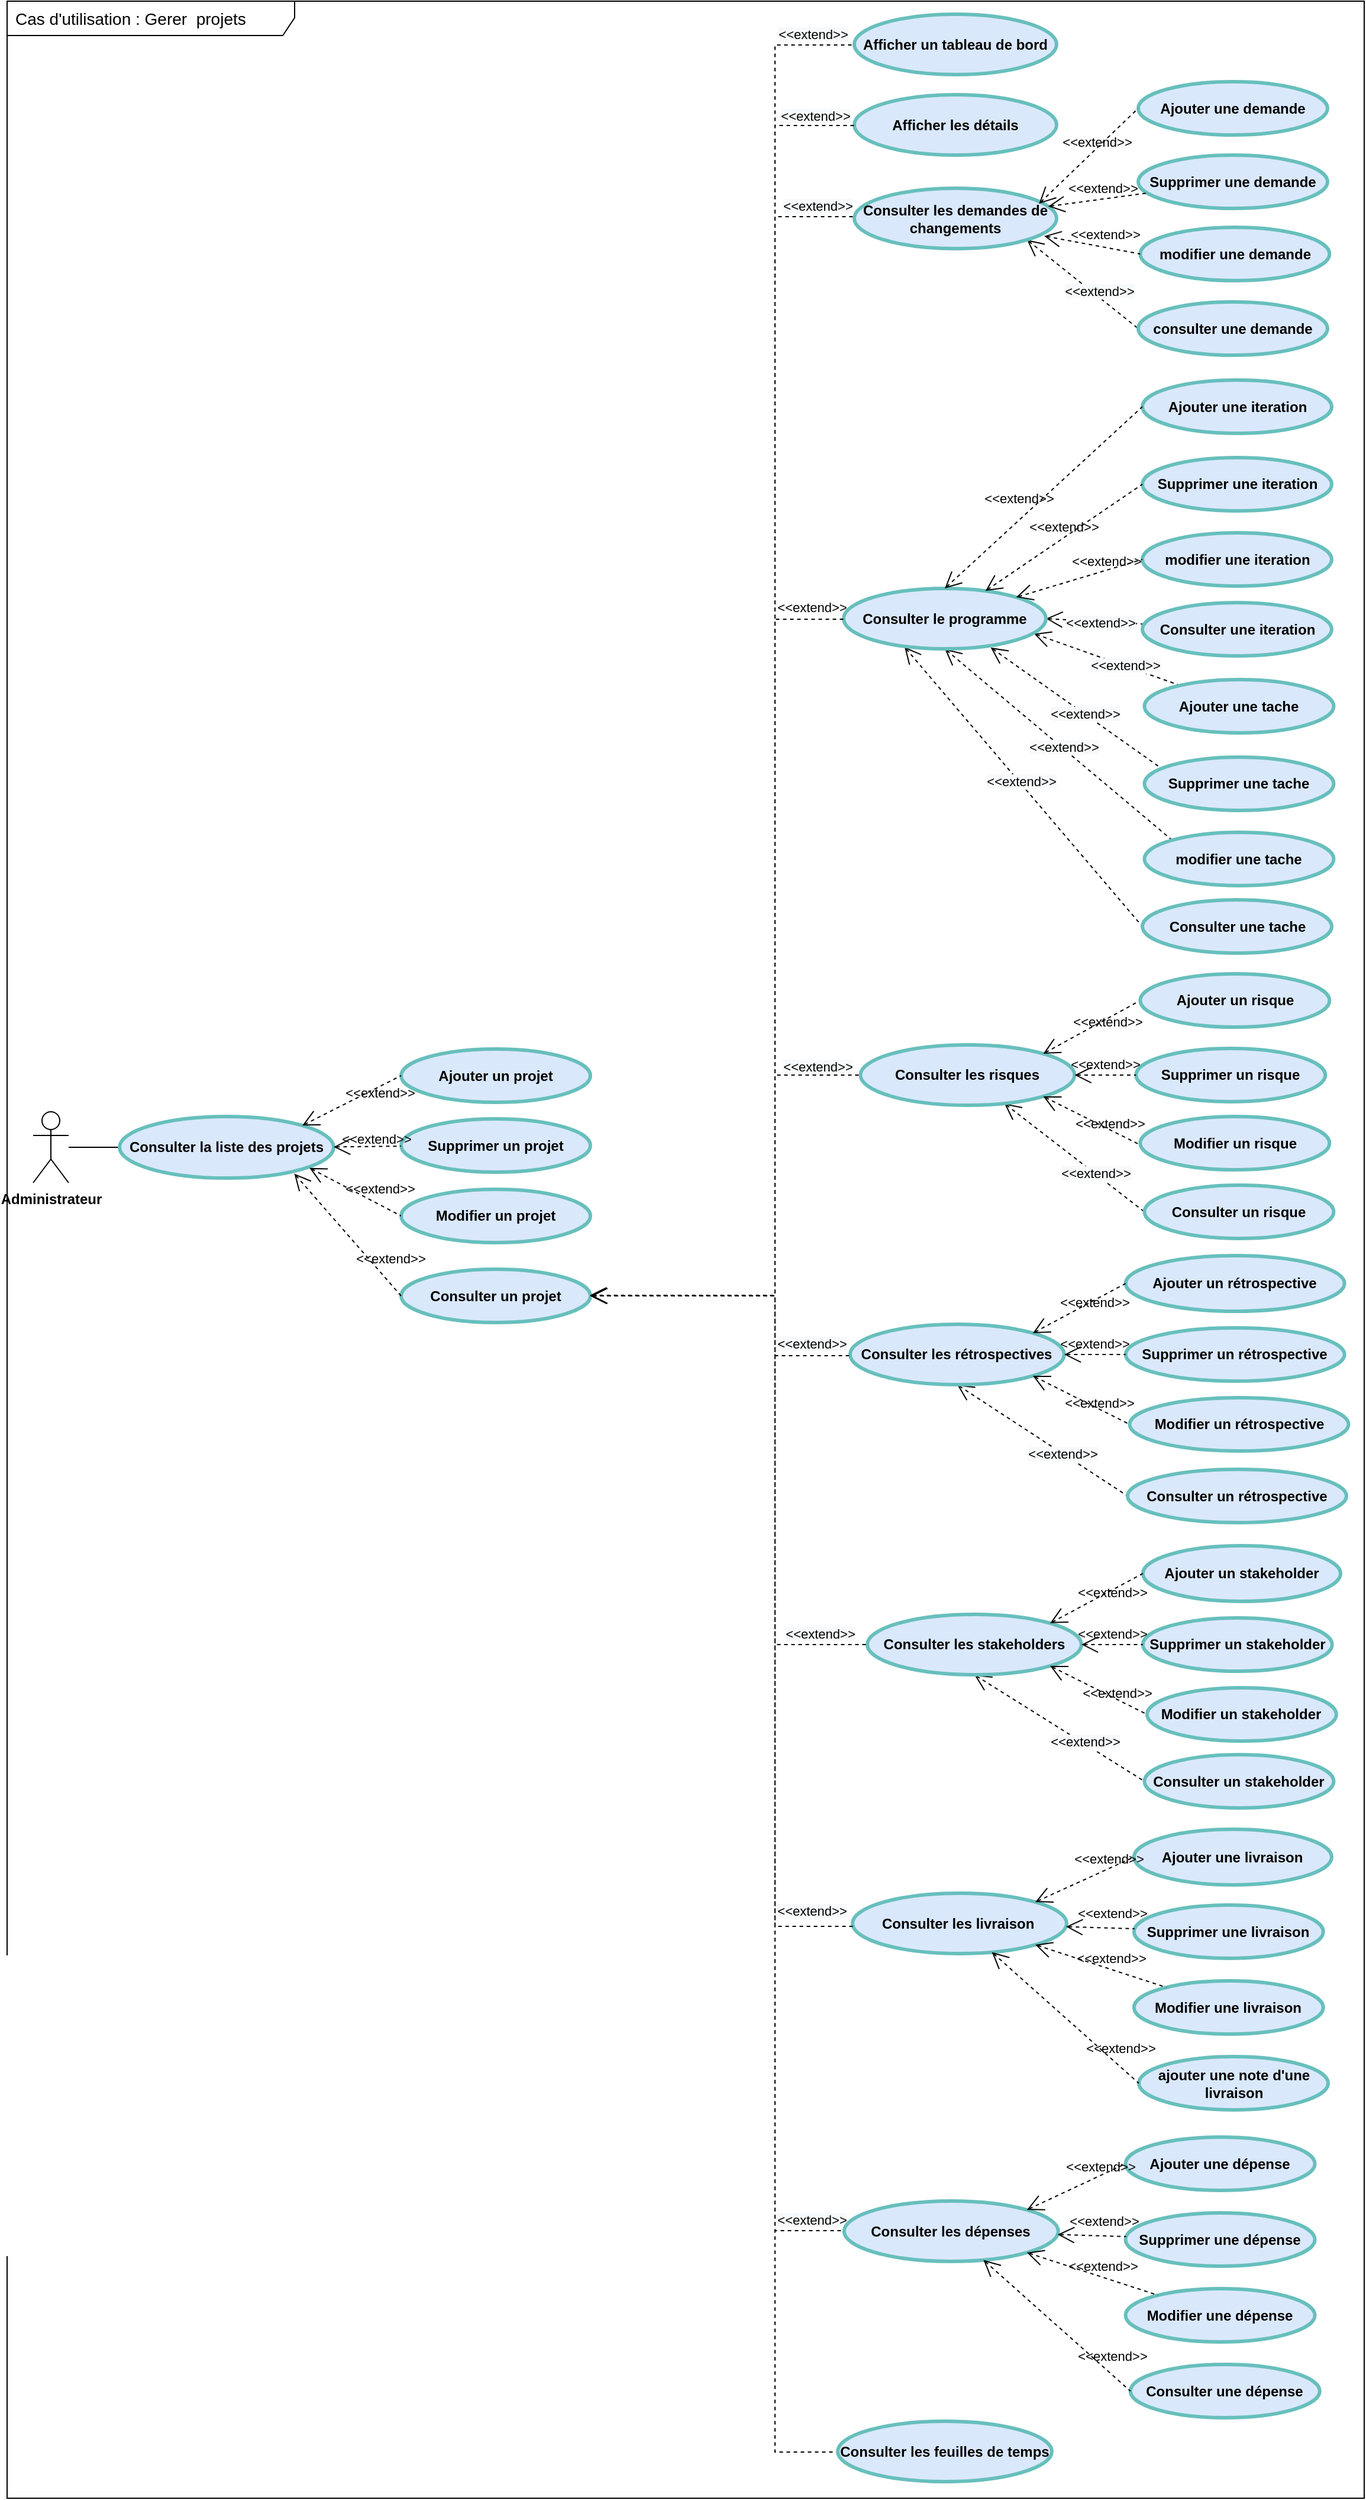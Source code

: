 <mxfile version="20.2.3" type="github">
  <diagram id="lqeS9QWTc5A_XZJM_jDW" name="Page-1">
    <mxGraphModel dx="1021" dy="-4176" grid="0" gridSize="10" guides="1" tooltips="1" connect="1" arrows="1" fold="1" page="1" pageScale="1" pageWidth="827" pageHeight="1169" math="0" shadow="0">
      <root>
        <mxCell id="0" />
        <mxCell id="1" parent="0" />
        <mxCell id="lvj-AdMTASe0IMn5T47T-1" value="&lt;div style=&quot;text-align: center&quot;&gt;&lt;span&gt;Cas d&#39;utilisation : Gerer&amp;nbsp; projets&lt;/span&gt;&lt;/div&gt;" style="shape=umlFrame;tabPosition=left;html=1;boundedLbl=1;labelInHeader=1;width=243;height=29;swimlaneFillColor=#ffffff;align=left;spacingLeft=5;fontSize=14;" parent="1" vertex="1">
          <mxGeometry x="256" y="4752" width="1147" height="2109" as="geometry" />
        </mxCell>
        <mxCell id="lvj-AdMTASe0IMn5T47T-22" style="edgeStyle=orthogonalEdgeStyle;rounded=0;orthogonalLoop=1;jettySize=auto;html=1;endArrow=none;endFill=0;" parent="1" source="lvj-AdMTASe0IMn5T47T-3" target="lvj-AdMTASe0IMn5T47T-14" edge="1">
          <mxGeometry relative="1" as="geometry" />
        </mxCell>
        <mxCell id="lvj-AdMTASe0IMn5T47T-3" value="&lt;span style=&quot;font-weight: 700&quot;&gt;Administrateur&lt;/span&gt;" style="shape=umlActor;verticalLabelPosition=bottom;verticalAlign=top;html=1;outlineConnect=0;" parent="1" vertex="1">
          <mxGeometry x="278" y="5690" width="30" height="60" as="geometry" />
        </mxCell>
        <mxCell id="lvj-AdMTASe0IMn5T47T-4" value="Consulter les livraison&amp;nbsp;" style="shape=ellipse;html=1;strokeWidth=3;fontStyle=1;whiteSpace=wrap;align=center;perimeter=ellipsePerimeter;fillColor=#dae8fc;strokeColor=#67BFBC;" parent="1" vertex="1">
          <mxGeometry x="970.5" y="6350" width="181" height="51" as="geometry" />
        </mxCell>
        <mxCell id="lvj-AdMTASe0IMn5T47T-5" value="Ajouter une livraison" style="shape=ellipse;html=1;strokeWidth=3;fontStyle=1;whiteSpace=wrap;align=center;perimeter=ellipsePerimeter;fillColor=#dae8fc;strokeColor=#67BFBC;" parent="1" vertex="1">
          <mxGeometry x="1208.39" y="6296" width="167.11" height="47" as="geometry" />
        </mxCell>
        <mxCell id="lvj-AdMTASe0IMn5T47T-6" value="Supprimer une&amp;nbsp;livraison" style="shape=ellipse;html=1;strokeWidth=3;fontStyle=1;whiteSpace=wrap;align=center;perimeter=ellipsePerimeter;fillColor=#dae8fc;strokeColor=#67BFBC;" parent="1" vertex="1">
          <mxGeometry x="1208.39" y="6360" width="160" height="45" as="geometry" />
        </mxCell>
        <mxCell id="lvj-AdMTASe0IMn5T47T-7" value="Modifier une livraison" style="shape=ellipse;html=1;strokeWidth=3;fontStyle=1;whiteSpace=wrap;align=center;perimeter=ellipsePerimeter;fillColor=#dae8fc;strokeColor=#67BFBC;" parent="1" vertex="1">
          <mxGeometry x="1208.39" y="6424" width="160" height="45" as="geometry" />
        </mxCell>
        <mxCell id="lvj-AdMTASe0IMn5T47T-8" value="&amp;lt;&amp;lt;extend&amp;gt;&amp;gt;" style="edgeStyle=none;html=1;startArrow=open;endArrow=none;startSize=12;verticalAlign=bottom;dashed=1;labelBackgroundColor=none;rounded=0;entryX=0;entryY=0.5;entryDx=0;entryDy=0;exitX=1;exitY=0;exitDx=0;exitDy=0;" parent="1" source="lvj-AdMTASe0IMn5T47T-4" target="lvj-AdMTASe0IMn5T47T-5" edge="1">
          <mxGeometry x="0.473" y="-1" width="160" relative="1" as="geometry">
            <mxPoint x="605.39" y="5407" as="sourcePoint" />
            <mxPoint x="765.39" y="5407" as="targetPoint" />
            <mxPoint as="offset" />
          </mxGeometry>
        </mxCell>
        <mxCell id="lvj-AdMTASe0IMn5T47T-9" value="&amp;lt;&amp;lt;extend&amp;gt;&amp;gt;" style="edgeStyle=none;html=1;startArrow=open;endArrow=none;startSize=12;verticalAlign=bottom;dashed=1;labelBackgroundColor=none;rounded=0;" parent="1" source="lvj-AdMTASe0IMn5T47T-4" target="lvj-AdMTASe0IMn5T47T-6" edge="1">
          <mxGeometry x="0.385" y="3" width="160" relative="1" as="geometry">
            <mxPoint x="605.39" y="5407" as="sourcePoint" />
            <mxPoint x="765.39" y="5407" as="targetPoint" />
            <mxPoint x="-1" as="offset" />
          </mxGeometry>
        </mxCell>
        <mxCell id="lvj-AdMTASe0IMn5T47T-10" value="&amp;lt;&amp;lt;extend&amp;gt;&amp;gt;" style="edgeStyle=none;html=1;startArrow=open;endArrow=none;startSize=12;verticalAlign=bottom;dashed=1;labelBackgroundColor=none;rounded=0;exitX=1;exitY=1;exitDx=0;exitDy=0;" parent="1" source="lvj-AdMTASe0IMn5T47T-4" target="lvj-AdMTASe0IMn5T47T-7" edge="1">
          <mxGeometry x="0.155" width="160" relative="1" as="geometry">
            <mxPoint x="617.39" y="5499" as="sourcePoint" />
            <mxPoint x="780.39" y="5496" as="targetPoint" />
            <mxPoint as="offset" />
          </mxGeometry>
        </mxCell>
        <mxCell id="lvj-AdMTASe0IMn5T47T-14" value="Consulter la liste des projets" style="shape=ellipse;html=1;strokeWidth=3;fontStyle=1;whiteSpace=wrap;align=center;perimeter=ellipsePerimeter;fillColor=#dae8fc;strokeColor=#67BFBC;" parent="1" vertex="1">
          <mxGeometry x="351" y="5694" width="181" height="52" as="geometry" />
        </mxCell>
        <mxCell id="lvj-AdMTASe0IMn5T47T-15" value="Ajouter un projet" style="shape=ellipse;html=1;strokeWidth=3;fontStyle=1;whiteSpace=wrap;align=center;perimeter=ellipsePerimeter;fillColor=#dae8fc;strokeColor=#67BFBC;" parent="1" vertex="1">
          <mxGeometry x="589" y="5637" width="160" height="45" as="geometry" />
        </mxCell>
        <mxCell id="lvj-AdMTASe0IMn5T47T-16" value="Supprimer un projet" style="shape=ellipse;html=1;strokeWidth=3;fontStyle=1;whiteSpace=wrap;align=center;perimeter=ellipsePerimeter;fillColor=#dae8fc;strokeColor=#67BFBC;" parent="1" vertex="1">
          <mxGeometry x="589" y="5696" width="160" height="45" as="geometry" />
        </mxCell>
        <mxCell id="lvj-AdMTASe0IMn5T47T-17" value="Modifier un projet" style="shape=ellipse;html=1;strokeWidth=3;fontStyle=1;whiteSpace=wrap;align=center;perimeter=ellipsePerimeter;fillColor=#dae8fc;strokeColor=#67BFBC;" parent="1" vertex="1">
          <mxGeometry x="589" y="5755.5" width="160" height="45" as="geometry" />
        </mxCell>
        <mxCell id="lvj-AdMTASe0IMn5T47T-18" value="&amp;lt;&amp;lt;extend&amp;gt;&amp;gt;" style="edgeStyle=none;html=1;startArrow=open;endArrow=none;startSize=12;verticalAlign=bottom;dashed=1;labelBackgroundColor=none;rounded=0;entryX=0;entryY=0.5;entryDx=0;entryDy=0;exitX=1;exitY=0;exitDx=0;exitDy=0;" parent="1" source="lvj-AdMTASe0IMn5T47T-14" target="lvj-AdMTASe0IMn5T47T-15" edge="1">
          <mxGeometry x="0.429" y="-13" width="160" relative="1" as="geometry">
            <mxPoint x="430" y="5781" as="sourcePoint" />
            <mxPoint x="590" y="5781" as="targetPoint" />
            <mxPoint as="offset" />
          </mxGeometry>
        </mxCell>
        <mxCell id="lvj-AdMTASe0IMn5T47T-19" value="&amp;lt;&amp;lt;extend&amp;gt;&amp;gt;" style="edgeStyle=none;html=1;startArrow=open;endArrow=none;startSize=12;verticalAlign=bottom;dashed=1;labelBackgroundColor=none;rounded=0;" parent="1" source="lvj-AdMTASe0IMn5T47T-14" target="lvj-AdMTASe0IMn5T47T-16" edge="1">
          <mxGeometry x="0.266" y="-2" width="160" relative="1" as="geometry">
            <mxPoint x="522" y="5667" as="sourcePoint" />
            <mxPoint x="682" y="5667" as="targetPoint" />
            <mxPoint y="1" as="offset" />
          </mxGeometry>
        </mxCell>
        <mxCell id="lvj-AdMTASe0IMn5T47T-20" value="&amp;lt;&amp;lt;extend&amp;gt;&amp;gt;" style="edgeStyle=none;html=1;startArrow=open;endArrow=none;startSize=12;verticalAlign=bottom;dashed=1;labelBackgroundColor=none;rounded=0;entryX=0;entryY=0.5;entryDx=0;entryDy=0;exitX=0.887;exitY=0.835;exitDx=0;exitDy=0;exitPerimeter=0;" parent="1" source="lvj-AdMTASe0IMn5T47T-14" target="lvj-AdMTASe0IMn5T47T-17" edge="1">
          <mxGeometry x="0.501" y="4" width="160" relative="1" as="geometry">
            <mxPoint x="522" y="5667" as="sourcePoint" />
            <mxPoint x="682" y="5667" as="targetPoint" />
            <mxPoint as="offset" />
          </mxGeometry>
        </mxCell>
        <mxCell id="bxr3qxaW9HxUWddgc9hu-50" style="edgeStyle=orthogonalEdgeStyle;rounded=0;orthogonalLoop=1;jettySize=auto;html=1;labelBackgroundColor=none;endArrow=none;verticalAlign=bottom;startArrow=open;startSize=12;dashed=1;" parent="1" source="lvj-AdMTASe0IMn5T47T-21" target="bxr3qxaW9HxUWddgc9hu-40" edge="1">
          <mxGeometry relative="1" as="geometry">
            <Array as="points">
              <mxPoint x="905" y="5846" />
              <mxPoint x="905" y="6635" />
            </Array>
          </mxGeometry>
        </mxCell>
        <mxCell id="bxr3qxaW9HxUWddgc9hu-55" value="&lt;span style=&quot;background-color: rgb(248, 249, 250);&quot;&gt;&amp;lt;&amp;lt;extend&amp;gt;&amp;gt;&lt;/span&gt;" style="edgeLabel;html=1;align=center;verticalAlign=middle;resizable=0;points=[];" parent="bxr3qxaW9HxUWddgc9hu-50" vertex="1" connectable="0">
          <mxGeometry x="0.82" y="-1" relative="1" as="geometry">
            <mxPoint x="32" y="23" as="offset" />
          </mxGeometry>
        </mxCell>
        <mxCell id="N78ZlKUnfoEXJBaq9vIP-2" style="edgeStyle=orthogonalEdgeStyle;rounded=0;orthogonalLoop=1;jettySize=auto;html=1;labelBackgroundColor=none;endArrow=none;verticalAlign=bottom;startArrow=open;startSize=12;dashed=1;" edge="1" parent="1" source="lvj-AdMTASe0IMn5T47T-21" target="N78ZlKUnfoEXJBaq9vIP-1">
          <mxGeometry relative="1" as="geometry">
            <Array as="points">
              <mxPoint x="905" y="5846" />
              <mxPoint x="905" y="6822" />
            </Array>
          </mxGeometry>
        </mxCell>
        <mxCell id="lvj-AdMTASe0IMn5T47T-21" value="Consulter un projet" style="shape=ellipse;html=1;strokeWidth=3;fontStyle=1;whiteSpace=wrap;align=center;perimeter=ellipsePerimeter;fillColor=#dae8fc;strokeColor=#67BFBC;" parent="1" vertex="1">
          <mxGeometry x="589" y="5823" width="160" height="45" as="geometry" />
        </mxCell>
        <mxCell id="lvj-AdMTASe0IMn5T47T-23" value="&amp;lt;&amp;lt;extend&amp;gt;&amp;gt;" style="edgeStyle=none;html=1;startArrow=open;endArrow=none;startSize=12;verticalAlign=bottom;dashed=1;labelBackgroundColor=none;rounded=0;entryX=0;entryY=0.5;entryDx=0;entryDy=0;exitX=0.816;exitY=0.928;exitDx=0;exitDy=0;exitPerimeter=0;" parent="1" source="lvj-AdMTASe0IMn5T47T-14" target="lvj-AdMTASe0IMn5T47T-21" edge="1">
          <mxGeometry x="0.655" y="7" width="160" relative="1" as="geometry">
            <mxPoint x="334" y="5815" as="sourcePoint" />
            <mxPoint x="494" y="5815" as="targetPoint" />
            <mxPoint x="1" as="offset" />
          </mxGeometry>
        </mxCell>
        <mxCell id="lvj-AdMTASe0IMn5T47T-24" value="Afficher un tableau de bord" style="shape=ellipse;html=1;strokeWidth=3;fontStyle=1;whiteSpace=wrap;align=center;perimeter=ellipsePerimeter;fillColor=#dae8fc;strokeColor=#67BFBC;" parent="1" vertex="1">
          <mxGeometry x="972" y="4763" width="171" height="51" as="geometry" />
        </mxCell>
        <mxCell id="lvj-AdMTASe0IMn5T47T-25" value="" style="edgeStyle=orthogonalEdgeStyle;html=1;startArrow=open;endArrow=none;startSize=12;verticalAlign=bottom;dashed=1;labelBackgroundColor=none;rounded=0;" parent="1" source="lvj-AdMTASe0IMn5T47T-21" target="lvj-AdMTASe0IMn5T47T-24" edge="1">
          <mxGeometry x="0.908" y="8" width="160" relative="1" as="geometry">
            <mxPoint x="779.0" y="5223.571" as="sourcePoint" />
            <mxPoint x="991" y="5076" as="targetPoint" />
            <Array as="points">
              <mxPoint x="905" y="5846" />
              <mxPoint x="905" y="4789" />
            </Array>
            <mxPoint as="offset" />
          </mxGeometry>
        </mxCell>
        <mxCell id="bxr3qxaW9HxUWddgc9hu-25" value="&lt;span style=&quot;background-color: rgb(248, 249, 250);&quot;&gt;&amp;lt;&amp;lt;extend&amp;gt;&amp;gt;&lt;/span&gt;" style="edgeLabel;html=1;align=center;verticalAlign=middle;resizable=0;points=[];" parent="lvj-AdMTASe0IMn5T47T-25" vertex="1" connectable="0">
          <mxGeometry x="0.901" y="1" relative="1" as="geometry">
            <mxPoint x="28" y="-8" as="offset" />
          </mxGeometry>
        </mxCell>
        <mxCell id="lvj-AdMTASe0IMn5T47T-26" value="Afficher les détails" style="shape=ellipse;html=1;strokeWidth=3;fontStyle=1;whiteSpace=wrap;align=center;perimeter=ellipsePerimeter;fillColor=#dae8fc;strokeColor=#67BFBC;" parent="1" vertex="1">
          <mxGeometry x="972" y="4831" width="171" height="51" as="geometry" />
        </mxCell>
        <mxCell id="lvj-AdMTASe0IMn5T47T-27" value="" style="edgeStyle=orthogonalEdgeStyle;html=1;startArrow=open;endArrow=none;startSize=12;verticalAlign=bottom;dashed=1;labelBackgroundColor=none;rounded=0;fontSize=11;" parent="1" source="lvj-AdMTASe0IMn5T47T-21" target="lvj-AdMTASe0IMn5T47T-26" edge="1">
          <mxGeometry x="0.858" y="-3" width="160" relative="1" as="geometry">
            <mxPoint x="779.0" y="5223.571" as="sourcePoint" />
            <mxPoint x="991" y="5075" as="targetPoint" />
            <Array as="points">
              <mxPoint x="905" y="5846" />
              <mxPoint x="905" y="4857" />
            </Array>
            <mxPoint as="offset" />
          </mxGeometry>
        </mxCell>
        <mxCell id="bxr3qxaW9HxUWddgc9hu-27" value="&lt;span style=&quot;background-color: rgb(248, 249, 250);&quot;&gt;&amp;lt;&amp;lt;extend&amp;gt;&amp;gt;&lt;/span&gt;" style="edgeLabel;html=1;align=center;verticalAlign=middle;resizable=0;points=[];" parent="lvj-AdMTASe0IMn5T47T-27" vertex="1" connectable="0">
          <mxGeometry x="0.768" y="-2" relative="1" as="geometry">
            <mxPoint x="32" y="-82" as="offset" />
          </mxGeometry>
        </mxCell>
        <mxCell id="bxr3qxaW9HxUWddgc9hu-28" value="&lt;span style=&quot;background-color: rgb(248, 249, 250);&quot;&gt;&amp;lt;&amp;lt;extend&amp;gt;&amp;gt;&lt;/span&gt;" style="edgeLabel;html=1;align=center;verticalAlign=middle;resizable=0;points=[];" parent="lvj-AdMTASe0IMn5T47T-27" vertex="1" connectable="0">
          <mxGeometry x="0.642" y="-1" relative="1" as="geometry">
            <mxPoint x="35" y="-82" as="offset" />
          </mxGeometry>
        </mxCell>
        <mxCell id="bxr3qxaW9HxUWddgc9hu-2" style="rounded=0;orthogonalLoop=1;jettySize=auto;html=1;exitX=1;exitY=1;exitDx=0;exitDy=0;entryX=0;entryY=0.5;entryDx=0;entryDy=0;labelBackgroundColor=none;endArrow=none;verticalAlign=bottom;startArrow=open;startSize=12;dashed=1;" parent="1" source="lvj-AdMTASe0IMn5T47T-30" target="bxr3qxaW9HxUWddgc9hu-1" edge="1">
          <mxGeometry relative="1" as="geometry" />
        </mxCell>
        <mxCell id="bxr3qxaW9HxUWddgc9hu-3" value="&lt;span style=&quot;background-color: rgb(248, 249, 250);&quot;&gt;&amp;lt;&amp;lt;extend&amp;gt;&amp;gt;&lt;/span&gt;" style="edgeLabel;html=1;align=center;verticalAlign=middle;resizable=0;points=[];" parent="bxr3qxaW9HxUWddgc9hu-2" vertex="1" connectable="0">
          <mxGeometry x="0.243" y="4" relative="1" as="geometry">
            <mxPoint as="offset" />
          </mxGeometry>
        </mxCell>
        <mxCell id="lvj-AdMTASe0IMn5T47T-30" value="Consulter les demandes de changements" style="shape=ellipse;html=1;strokeWidth=3;fontStyle=1;whiteSpace=wrap;align=center;perimeter=ellipsePerimeter;fillColor=#dae8fc;strokeColor=#67BFBC;" parent="1" vertex="1">
          <mxGeometry x="972" y="4910" width="171" height="51" as="geometry" />
        </mxCell>
        <mxCell id="lvj-AdMTASe0IMn5T47T-31" value="" style="edgeStyle=orthogonalEdgeStyle;html=1;startArrow=open;endArrow=none;startSize=12;verticalAlign=bottom;dashed=1;labelBackgroundColor=none;rounded=0;fontSize=11;" parent="1" source="lvj-AdMTASe0IMn5T47T-21" edge="1">
          <mxGeometry x="0.805" y="-2" width="160" relative="1" as="geometry">
            <mxPoint x="778.822" y="5223" as="sourcePoint" />
            <mxPoint x="972.016" y="4934" as="targetPoint" />
            <Array as="points">
              <mxPoint x="905" y="5846" />
              <mxPoint x="905" y="4934" />
            </Array>
            <mxPoint as="offset" />
          </mxGeometry>
        </mxCell>
        <mxCell id="lvj-AdMTASe0IMn5T47T-32" value="Ajouter une demande" style="shape=ellipse;html=1;strokeWidth=3;fontStyle=1;whiteSpace=wrap;align=center;perimeter=ellipsePerimeter;fillColor=#dae8fc;strokeColor=#67BFBC;" parent="1" vertex="1">
          <mxGeometry x="1212" y="4820" width="160" height="45" as="geometry" />
        </mxCell>
        <mxCell id="lvj-AdMTASe0IMn5T47T-33" value="Supprimer une demande" style="shape=ellipse;html=1;strokeWidth=3;fontStyle=1;whiteSpace=wrap;align=center;perimeter=ellipsePerimeter;fillColor=#dae8fc;strokeColor=#67BFBC;" parent="1" vertex="1">
          <mxGeometry x="1212" y="4882" width="160" height="45" as="geometry" />
        </mxCell>
        <mxCell id="lvj-AdMTASe0IMn5T47T-34" value="modifier une demande" style="shape=ellipse;html=1;strokeWidth=3;fontStyle=1;whiteSpace=wrap;align=center;perimeter=ellipsePerimeter;fillColor=#dae8fc;strokeColor=#67BFBC;" parent="1" vertex="1">
          <mxGeometry x="1213.67" y="4943" width="160" height="45" as="geometry" />
        </mxCell>
        <mxCell id="lvj-AdMTASe0IMn5T47T-35" value="&amp;lt;&amp;lt;extend&amp;gt;&amp;gt;" style="edgeStyle=none;html=1;startArrow=open;endArrow=none;startSize=12;verticalAlign=bottom;dashed=1;labelBackgroundColor=none;rounded=0;fontSize=11;" parent="1" source="lvj-AdMTASe0IMn5T47T-30" target="lvj-AdMTASe0IMn5T47T-33" edge="1">
          <mxGeometry x="0.101" width="160" relative="1" as="geometry">
            <mxPoint x="967" y="5158" as="sourcePoint" />
            <mxPoint x="1127" y="5158" as="targetPoint" />
            <mxPoint as="offset" />
          </mxGeometry>
        </mxCell>
        <mxCell id="lvj-AdMTASe0IMn5T47T-36" value="&amp;lt;&amp;lt;extend&amp;gt;&amp;gt;" style="edgeStyle=none;html=1;startArrow=open;endArrow=none;startSize=12;verticalAlign=bottom;dashed=1;labelBackgroundColor=none;rounded=0;fontSize=11;entryX=0;entryY=0.5;entryDx=0;entryDy=0;exitX=0.939;exitY=0.791;exitDx=0;exitDy=0;exitPerimeter=0;" parent="1" source="lvj-AdMTASe0IMn5T47T-30" target="lvj-AdMTASe0IMn5T47T-34" edge="1">
          <mxGeometry x="0.26" y="2" width="160" relative="1" as="geometry">
            <mxPoint x="967" y="5158" as="sourcePoint" />
            <mxPoint x="1127" y="5158" as="targetPoint" />
            <mxPoint as="offset" />
          </mxGeometry>
        </mxCell>
        <mxCell id="lvj-AdMTASe0IMn5T47T-37" value="&amp;lt;&amp;lt;extend&amp;gt;&amp;gt;" style="edgeStyle=none;html=1;startArrow=open;endArrow=none;startSize=12;verticalAlign=bottom;dashed=1;labelBackgroundColor=none;rounded=0;fontSize=11;entryX=0;entryY=0.5;entryDx=0;entryDy=0;exitX=0.913;exitY=0.257;exitDx=0;exitDy=0;exitPerimeter=0;" parent="1" source="lvj-AdMTASe0IMn5T47T-30" target="lvj-AdMTASe0IMn5T47T-32" edge="1">
          <mxGeometry x="0.123" y="-3" width="160" relative="1" as="geometry">
            <mxPoint x="967" y="5158" as="sourcePoint" />
            <mxPoint x="1127" y="5158" as="targetPoint" />
            <mxPoint as="offset" />
          </mxGeometry>
        </mxCell>
        <mxCell id="bxr3qxaW9HxUWddgc9hu-8" style="edgeStyle=none;rounded=0;orthogonalLoop=1;jettySize=auto;html=1;exitX=1;exitY=0.5;exitDx=0;exitDy=0;labelBackgroundColor=none;endArrow=none;verticalAlign=bottom;startArrow=open;startSize=12;dashed=1;" parent="1" source="lvj-AdMTASe0IMn5T47T-38" target="lvj-AdMTASe0IMn5T47T-48" edge="1">
          <mxGeometry relative="1" as="geometry" />
        </mxCell>
        <mxCell id="bxr3qxaW9HxUWddgc9hu-9" value="&lt;span style=&quot;background-color: rgb(248, 249, 250);&quot;&gt;&amp;lt;&amp;lt;extend&amp;gt;&amp;gt;&lt;/span&gt;" style="edgeLabel;html=1;align=center;verticalAlign=middle;resizable=0;points=[];" parent="bxr3qxaW9HxUWddgc9hu-8" vertex="1" connectable="0">
          <mxGeometry x="0.103" y="-1" relative="1" as="geometry">
            <mxPoint as="offset" />
          </mxGeometry>
        </mxCell>
        <mxCell id="bxr3qxaW9HxUWddgc9hu-15" style="edgeStyle=none;rounded=0;orthogonalLoop=1;jettySize=auto;html=1;exitX=0.941;exitY=0.749;exitDx=0;exitDy=0;labelBackgroundColor=none;endArrow=none;verticalAlign=bottom;startArrow=open;startSize=12;dashed=1;exitPerimeter=0;" parent="1" source="lvj-AdMTASe0IMn5T47T-38" target="bxr3qxaW9HxUWddgc9hu-10" edge="1">
          <mxGeometry relative="1" as="geometry" />
        </mxCell>
        <mxCell id="bxr3qxaW9HxUWddgc9hu-21" value="&lt;span style=&quot;background-color: rgb(248, 249, 250);&quot;&gt;&amp;lt;&amp;lt;extend&amp;gt;&amp;gt;&lt;/span&gt;" style="edgeLabel;html=1;align=center;verticalAlign=middle;resizable=0;points=[];" parent="bxr3qxaW9HxUWddgc9hu-15" vertex="1" connectable="0">
          <mxGeometry x="0.244" y="1" relative="1" as="geometry">
            <mxPoint as="offset" />
          </mxGeometry>
        </mxCell>
        <mxCell id="bxr3qxaW9HxUWddgc9hu-16" style="edgeStyle=none;rounded=0;orthogonalLoop=1;jettySize=auto;html=1;exitX=0.727;exitY=0.979;exitDx=0;exitDy=0;entryX=0.075;entryY=0.173;entryDx=0;entryDy=0;labelBackgroundColor=none;endArrow=none;verticalAlign=bottom;startArrow=open;startSize=12;dashed=1;exitPerimeter=0;entryPerimeter=0;" parent="1" source="lvj-AdMTASe0IMn5T47T-38" target="bxr3qxaW9HxUWddgc9hu-11" edge="1">
          <mxGeometry relative="1" as="geometry" />
        </mxCell>
        <mxCell id="bxr3qxaW9HxUWddgc9hu-20" value="&lt;span style=&quot;background-color: rgb(248, 249, 250);&quot;&gt;&amp;lt;&amp;lt;extend&amp;gt;&amp;gt;&lt;/span&gt;" style="edgeLabel;html=1;align=center;verticalAlign=middle;resizable=0;points=[];" parent="bxr3qxaW9HxUWddgc9hu-16" vertex="1" connectable="0">
          <mxGeometry x="0.117" relative="1" as="geometry">
            <mxPoint as="offset" />
          </mxGeometry>
        </mxCell>
        <mxCell id="bxr3qxaW9HxUWddgc9hu-17" style="edgeStyle=none;rounded=0;orthogonalLoop=1;jettySize=auto;html=1;exitX=0.5;exitY=1;exitDx=0;exitDy=0;entryX=0;entryY=0;entryDx=0;entryDy=0;labelBackgroundColor=none;endArrow=none;verticalAlign=bottom;startArrow=open;startSize=12;dashed=1;" parent="1" source="lvj-AdMTASe0IMn5T47T-38" target="bxr3qxaW9HxUWddgc9hu-12" edge="1">
          <mxGeometry relative="1" as="geometry" />
        </mxCell>
        <mxCell id="bxr3qxaW9HxUWddgc9hu-22" value="&lt;span style=&quot;background-color: rgb(248, 249, 250);&quot;&gt;&amp;lt;&amp;lt;extend&amp;gt;&amp;gt;&lt;/span&gt;" style="edgeLabel;html=1;align=center;verticalAlign=middle;resizable=0;points=[];" parent="bxr3qxaW9HxUWddgc9hu-17" vertex="1" connectable="0">
          <mxGeometry x="0.035" y="1" relative="1" as="geometry">
            <mxPoint as="offset" />
          </mxGeometry>
        </mxCell>
        <mxCell id="bxr3qxaW9HxUWddgc9hu-18" style="edgeStyle=none;rounded=0;orthogonalLoop=1;jettySize=auto;html=1;entryX=0;entryY=0.5;entryDx=0;entryDy=0;labelBackgroundColor=none;endArrow=none;verticalAlign=bottom;startArrow=open;startSize=12;dashed=1;exitX=0.301;exitY=0.969;exitDx=0;exitDy=0;exitPerimeter=0;" parent="1" source="lvj-AdMTASe0IMn5T47T-38" target="bxr3qxaW9HxUWddgc9hu-13" edge="1">
          <mxGeometry relative="1" as="geometry" />
        </mxCell>
        <mxCell id="bxr3qxaW9HxUWddgc9hu-23" value="&lt;span style=&quot;background-color: rgb(248, 249, 250);&quot;&gt;&amp;lt;&amp;lt;extend&amp;gt;&amp;gt;&lt;/span&gt;" style="edgeLabel;html=1;align=center;verticalAlign=middle;resizable=0;points=[];" parent="bxr3qxaW9HxUWddgc9hu-18" vertex="1" connectable="0">
          <mxGeometry x="-0.033" y="1" relative="1" as="geometry">
            <mxPoint as="offset" />
          </mxGeometry>
        </mxCell>
        <mxCell id="lvj-AdMTASe0IMn5T47T-38" value="Consulter le programme" style="shape=ellipse;html=1;strokeWidth=3;fontStyle=1;whiteSpace=wrap;align=center;perimeter=ellipsePerimeter;fillColor=#dae8fc;strokeColor=#67BFBC;" parent="1" vertex="1">
          <mxGeometry x="963" y="5248" width="171" height="51" as="geometry" />
        </mxCell>
        <mxCell id="lvj-AdMTASe0IMn5T47T-39" value="" style="edgeStyle=orthogonalEdgeStyle;html=1;startArrow=open;endArrow=none;startSize=12;verticalAlign=bottom;dashed=1;labelBackgroundColor=none;rounded=0;fontSize=11;" parent="1" source="lvj-AdMTASe0IMn5T47T-21" target="lvj-AdMTASe0IMn5T47T-38" edge="1">
          <mxGeometry x="0.688" y="-4" width="160" relative="1" as="geometry">
            <mxPoint x="749.5" y="5227.571" as="sourcePoint" />
            <mxPoint x="981.5" y="5176" as="targetPoint" />
            <Array as="points">
              <mxPoint x="905" y="5846" />
              <mxPoint x="905" y="5274" />
            </Array>
            <mxPoint as="offset" />
          </mxGeometry>
        </mxCell>
        <mxCell id="bxr3qxaW9HxUWddgc9hu-29" value="&lt;span style=&quot;&quot;&gt;&amp;lt;&amp;lt;extend&amp;gt;&amp;gt;&lt;/span&gt;" style="edgeLabel;html=1;align=center;verticalAlign=middle;resizable=0;points=[];labelBackgroundColor=none;" parent="lvj-AdMTASe0IMn5T47T-39" vertex="1" connectable="0">
          <mxGeometry x="0.542" y="-3" relative="1" as="geometry">
            <mxPoint x="28" y="-132" as="offset" />
          </mxGeometry>
        </mxCell>
        <mxCell id="bxr3qxaW9HxUWddgc9hu-51" value="&lt;span style=&quot;background-color: rgb(248, 249, 250);&quot;&gt;&amp;lt;&amp;lt;extend&amp;gt;&amp;gt;&lt;/span&gt;" style="edgeLabel;html=1;align=center;verticalAlign=middle;resizable=0;points=[];" parent="lvj-AdMTASe0IMn5T47T-39" vertex="1" connectable="0">
          <mxGeometry x="-0.069" y="1" relative="1" as="geometry">
            <mxPoint x="37" y="16" as="offset" />
          </mxGeometry>
        </mxCell>
        <mxCell id="lvj-AdMTASe0IMn5T47T-41" value="Ajouter une iteration" style="shape=ellipse;html=1;strokeWidth=3;fontStyle=1;whiteSpace=wrap;align=center;perimeter=ellipsePerimeter;fillColor=#dae8fc;strokeColor=#67BFBC;" parent="1" vertex="1">
          <mxGeometry x="1215.5" y="5072" width="160" height="45" as="geometry" />
        </mxCell>
        <mxCell id="lvj-AdMTASe0IMn5T47T-42" value="Supprimer une iteration" style="shape=ellipse;html=1;strokeWidth=3;fontStyle=1;whiteSpace=wrap;align=center;perimeter=ellipsePerimeter;fillColor=#dae8fc;strokeColor=#67BFBC;" parent="1" vertex="1">
          <mxGeometry x="1215.5" y="5137.5" width="160" height="45" as="geometry" />
        </mxCell>
        <mxCell id="lvj-AdMTASe0IMn5T47T-43" value="modifier une iteration" style="shape=ellipse;html=1;strokeWidth=3;fontStyle=1;whiteSpace=wrap;align=center;perimeter=ellipsePerimeter;fillColor=#dae8fc;strokeColor=#67BFBC;" parent="1" vertex="1">
          <mxGeometry x="1215.5" y="5201" width="160" height="45" as="geometry" />
        </mxCell>
        <mxCell id="lvj-AdMTASe0IMn5T47T-44" value="&amp;lt;&amp;lt;extend&amp;gt;&amp;gt;" style="edgeStyle=none;html=1;startArrow=open;endArrow=none;startSize=12;verticalAlign=bottom;dashed=1;labelBackgroundColor=none;rounded=0;fontSize=11;exitX=0.5;exitY=0;exitDx=0;exitDy=0;entryX=0;entryY=0.5;entryDx=0;entryDy=0;" parent="1" source="lvj-AdMTASe0IMn5T47T-38" target="lvj-AdMTASe0IMn5T47T-41" edge="1">
          <mxGeometry x="-0.188" y="7" width="160" relative="1" as="geometry">
            <mxPoint x="1073.5" y="5123" as="sourcePoint" />
            <mxPoint x="1181.5" y="5114" as="targetPoint" />
            <mxPoint as="offset" />
          </mxGeometry>
        </mxCell>
        <mxCell id="lvj-AdMTASe0IMn5T47T-45" value="&amp;lt;&amp;lt;extend&amp;gt;&amp;gt;" style="edgeStyle=none;html=1;startArrow=open;endArrow=none;startSize=12;verticalAlign=bottom;dashed=1;labelBackgroundColor=none;rounded=0;fontSize=11;entryX=0;entryY=0.5;entryDx=0;entryDy=0;" parent="1" source="lvj-AdMTASe0IMn5T47T-38" target="lvj-AdMTASe0IMn5T47T-42" edge="1">
          <mxGeometry width="160" relative="1" as="geometry">
            <mxPoint x="1094.5" y="5156" as="sourcePoint" />
            <mxPoint x="1254.5" y="5143" as="targetPoint" />
          </mxGeometry>
        </mxCell>
        <mxCell id="lvj-AdMTASe0IMn5T47T-46" value="&amp;lt;&amp;lt;extend&amp;gt;&amp;gt;" style="edgeStyle=none;html=1;startArrow=open;endArrow=none;startSize=12;verticalAlign=bottom;dashed=1;labelBackgroundColor=none;rounded=0;fontSize=11;entryX=0;entryY=0.5;entryDx=0;entryDy=0;" parent="1" source="lvj-AdMTASe0IMn5T47T-38" target="lvj-AdMTASe0IMn5T47T-43" edge="1">
          <mxGeometry x="0.425" y="-1" width="160" relative="1" as="geometry">
            <mxPoint x="1094.5" y="5143" as="sourcePoint" />
            <mxPoint x="1254.5" y="5143" as="targetPoint" />
            <mxPoint as="offset" />
          </mxGeometry>
        </mxCell>
        <mxCell id="bxr3qxaW9HxUWddgc9hu-32" style="edgeStyle=none;rounded=0;orthogonalLoop=1;jettySize=auto;html=1;entryX=0;entryY=0.5;entryDx=0;entryDy=0;labelBackgroundColor=none;endArrow=none;verticalAlign=bottom;startArrow=open;startSize=12;dashed=1;" parent="1" source="lvj-AdMTASe0IMn5T47T-47" target="bxr3qxaW9HxUWddgc9hu-31" edge="1">
          <mxGeometry relative="1" as="geometry" />
        </mxCell>
        <mxCell id="bxr3qxaW9HxUWddgc9hu-33" value="&lt;span style=&quot;background-color: rgb(248, 249, 250);&quot;&gt;&amp;lt;&amp;lt;extend&amp;gt;&amp;gt;&lt;/span&gt;" style="edgeLabel;html=1;align=center;verticalAlign=middle;resizable=0;points=[];" parent="bxr3qxaW9HxUWddgc9hu-32" vertex="1" connectable="0">
          <mxGeometry x="0.281" relative="1" as="geometry">
            <mxPoint x="1" as="offset" />
          </mxGeometry>
        </mxCell>
        <mxCell id="lvj-AdMTASe0IMn5T47T-47" value="Consulter les risques" style="shape=ellipse;html=1;strokeWidth=3;fontStyle=1;whiteSpace=wrap;align=center;perimeter=ellipsePerimeter;fillColor=#dae8fc;strokeColor=#67BFBC;" parent="1" vertex="1">
          <mxGeometry x="977.23" y="5633.51" width="181" height="51" as="geometry" />
        </mxCell>
        <mxCell id="lvj-AdMTASe0IMn5T47T-48" value="Consulter une iteration" style="shape=ellipse;html=1;strokeWidth=3;fontStyle=1;whiteSpace=wrap;align=center;perimeter=ellipsePerimeter;fillColor=#dae8fc;strokeColor=#67BFBC;" parent="1" vertex="1">
          <mxGeometry x="1215.5" y="5260" width="160" height="45" as="geometry" />
        </mxCell>
        <mxCell id="lvj-AdMTASe0IMn5T47T-49" value="Supprimer un risque" style="shape=ellipse;html=1;strokeWidth=3;fontStyle=1;whiteSpace=wrap;align=center;perimeter=ellipsePerimeter;fillColor=#dae8fc;strokeColor=#67BFBC;" parent="1" vertex="1">
          <mxGeometry x="1210.12" y="5636.51" width="160" height="45" as="geometry" />
        </mxCell>
        <mxCell id="lvj-AdMTASe0IMn5T47T-50" value="Modifier un risque" style="shape=ellipse;html=1;strokeWidth=3;fontStyle=1;whiteSpace=wrap;align=center;perimeter=ellipsePerimeter;fillColor=#dae8fc;strokeColor=#67BFBC;" parent="1" vertex="1">
          <mxGeometry x="1213.67" y="5694" width="160" height="45" as="geometry" />
        </mxCell>
        <mxCell id="lvj-AdMTASe0IMn5T47T-51" value="&amp;lt;&amp;lt;extend&amp;gt;&amp;gt;" style="edgeStyle=none;html=1;startArrow=open;endArrow=none;startSize=12;verticalAlign=bottom;dashed=1;labelBackgroundColor=none;rounded=0;fontSize=11;entryX=0;entryY=0.5;entryDx=0;entryDy=0;exitX=1;exitY=0;exitDx=0;exitDy=0;" parent="1" source="lvj-AdMTASe0IMn5T47T-47" target="bxr3qxaW9HxUWddgc9hu-30" edge="1">
          <mxGeometry x="0.214" y="-10" width="160" relative="1" as="geometry">
            <mxPoint x="1047.23" y="5670.51" as="sourcePoint" />
            <mxPoint x="1210.12" y="5599.01" as="targetPoint" />
            <mxPoint as="offset" />
          </mxGeometry>
        </mxCell>
        <mxCell id="lvj-AdMTASe0IMn5T47T-52" value="&amp;lt;&amp;lt;extend&amp;gt;&amp;gt;" style="edgeStyle=none;html=1;startArrow=open;endArrow=none;startSize=12;verticalAlign=bottom;dashed=1;labelBackgroundColor=none;rounded=0;fontSize=11;" parent="1" source="lvj-AdMTASe0IMn5T47T-47" target="lvj-AdMTASe0IMn5T47T-49" edge="1">
          <mxGeometry width="160" relative="1" as="geometry">
            <mxPoint x="1047.23" y="5670.51" as="sourcePoint" />
            <mxPoint x="1207.23" y="5670.51" as="targetPoint" />
          </mxGeometry>
        </mxCell>
        <mxCell id="lvj-AdMTASe0IMn5T47T-53" value="&amp;lt;&amp;lt;extend&amp;gt;&amp;gt;" style="edgeStyle=none;html=1;startArrow=open;endArrow=none;startSize=12;verticalAlign=bottom;dashed=1;labelBackgroundColor=none;rounded=0;fontSize=11;entryX=0;entryY=0.5;entryDx=0;entryDy=0;exitX=1;exitY=1;exitDx=0;exitDy=0;" parent="1" source="lvj-AdMTASe0IMn5T47T-47" edge="1">
          <mxGeometry x="0.409" y="-3" width="160" relative="1" as="geometry">
            <mxPoint x="1088.23" y="5687.51" as="sourcePoint" />
            <mxPoint x="1213.68" y="5718.01" as="targetPoint" />
            <mxPoint as="offset" />
          </mxGeometry>
        </mxCell>
        <mxCell id="lvj-AdMTASe0IMn5T47T-54" value="" style="edgeStyle=orthogonalEdgeStyle;html=1;startArrow=open;endArrow=none;startSize=12;verticalAlign=bottom;dashed=1;labelBackgroundColor=none;rounded=0;fontSize=11;" parent="1" source="lvj-AdMTASe0IMn5T47T-21" target="lvj-AdMTASe0IMn5T47T-47" edge="1">
          <mxGeometry x="0.835" y="9" width="160" relative="1" as="geometry">
            <mxPoint x="784.23" y="5521.003" as="sourcePoint" />
            <mxPoint x="1236.23" y="5676.51" as="targetPoint" />
            <Array as="points">
              <mxPoint x="905" y="5846" />
              <mxPoint x="905" y="5659" />
            </Array>
            <mxPoint as="offset" />
          </mxGeometry>
        </mxCell>
        <mxCell id="bxr3qxaW9HxUWddgc9hu-35" style="edgeStyle=none;rounded=0;orthogonalLoop=1;jettySize=auto;html=1;exitX=0.5;exitY=1;exitDx=0;exitDy=0;entryX=0;entryY=0.5;entryDx=0;entryDy=0;labelBackgroundColor=none;endArrow=none;verticalAlign=bottom;startArrow=open;startSize=12;dashed=1;" parent="1" source="lvj-AdMTASe0IMn5T47T-57" target="bxr3qxaW9HxUWddgc9hu-34" edge="1">
          <mxGeometry relative="1" as="geometry" />
        </mxCell>
        <mxCell id="bxr3qxaW9HxUWddgc9hu-36" value="&lt;span style=&quot;background-color: rgb(248, 249, 250);&quot;&gt;&amp;lt;&amp;lt;extend&amp;gt;&amp;gt;&lt;/span&gt;" style="edgeLabel;html=1;align=center;verticalAlign=middle;resizable=0;points=[];" parent="bxr3qxaW9HxUWddgc9hu-35" vertex="1" connectable="0">
          <mxGeometry x="0.235" relative="1" as="geometry">
            <mxPoint as="offset" />
          </mxGeometry>
        </mxCell>
        <mxCell id="lvj-AdMTASe0IMn5T47T-57" value="Consulter les rétrospectives" style="shape=ellipse;html=1;strokeWidth=3;fontStyle=1;whiteSpace=wrap;align=center;perimeter=ellipsePerimeter;fillColor=#dae8fc;strokeColor=#67BFBC;" parent="1" vertex="1">
          <mxGeometry x="968.45" y="5869.51" width="181" height="51" as="geometry" />
        </mxCell>
        <mxCell id="lvj-AdMTASe0IMn5T47T-58" value="Ajouter un rétrospective" style="shape=ellipse;html=1;strokeWidth=3;fontStyle=1;whiteSpace=wrap;align=center;perimeter=ellipsePerimeter;fillColor=#dae8fc;strokeColor=#67BFBC;" parent="1" vertex="1">
          <mxGeometry x="1201.34" y="5811.51" width="185" height="47" as="geometry" />
        </mxCell>
        <mxCell id="lvj-AdMTASe0IMn5T47T-59" value="Supprimer un rétrospective" style="shape=ellipse;html=1;strokeWidth=3;fontStyle=1;whiteSpace=wrap;align=center;perimeter=ellipsePerimeter;fillColor=#dae8fc;strokeColor=#67BFBC;" parent="1" vertex="1">
          <mxGeometry x="1201.34" y="5872.51" width="185" height="45" as="geometry" />
        </mxCell>
        <mxCell id="lvj-AdMTASe0IMn5T47T-60" value="Modifier un rétrospective" style="shape=ellipse;html=1;strokeWidth=3;fontStyle=1;whiteSpace=wrap;align=center;perimeter=ellipsePerimeter;fillColor=#dae8fc;strokeColor=#67BFBC;" parent="1" vertex="1">
          <mxGeometry x="1204.73" y="5931.51" width="185" height="45" as="geometry" />
        </mxCell>
        <mxCell id="lvj-AdMTASe0IMn5T47T-61" value="&amp;lt;&amp;lt;extend&amp;gt;&amp;gt;" style="edgeStyle=none;html=1;startArrow=open;endArrow=none;startSize=12;verticalAlign=bottom;dashed=1;labelBackgroundColor=none;rounded=0;fontSize=11;entryX=0;entryY=0.5;entryDx=0;entryDy=0;exitX=1;exitY=0;exitDx=0;exitDy=0;" parent="1" source="lvj-AdMTASe0IMn5T47T-57" target="lvj-AdMTASe0IMn5T47T-58" edge="1">
          <mxGeometry x="0.214" y="-10" width="160" relative="1" as="geometry">
            <mxPoint x="1038.45" y="5906.51" as="sourcePoint" />
            <mxPoint x="1198.45" y="5906.51" as="targetPoint" />
            <mxPoint as="offset" />
          </mxGeometry>
        </mxCell>
        <mxCell id="lvj-AdMTASe0IMn5T47T-62" value="&amp;lt;&amp;lt;extend&amp;gt;&amp;gt;" style="edgeStyle=none;html=1;startArrow=open;endArrow=none;startSize=12;verticalAlign=bottom;dashed=1;labelBackgroundColor=none;rounded=0;fontSize=11;" parent="1" source="lvj-AdMTASe0IMn5T47T-57" target="lvj-AdMTASe0IMn5T47T-59" edge="1">
          <mxGeometry width="160" relative="1" as="geometry">
            <mxPoint x="1038.45" y="6031" as="sourcePoint" />
            <mxPoint x="1198.45" y="6031" as="targetPoint" />
          </mxGeometry>
        </mxCell>
        <mxCell id="lvj-AdMTASe0IMn5T47T-63" value="&amp;lt;&amp;lt;extend&amp;gt;&amp;gt;" style="edgeStyle=none;html=1;startArrow=open;endArrow=none;startSize=12;verticalAlign=bottom;dashed=1;labelBackgroundColor=none;rounded=0;fontSize=11;entryX=0;entryY=0.5;entryDx=0;entryDy=0;exitX=1;exitY=1;exitDx=0;exitDy=0;" parent="1" source="lvj-AdMTASe0IMn5T47T-57" target="lvj-AdMTASe0IMn5T47T-60" edge="1">
          <mxGeometry x="0.409" y="-3" width="160" relative="1" as="geometry">
            <mxPoint x="1079.45" y="5923.51" as="sourcePoint" />
            <mxPoint x="1239.45" y="5923.51" as="targetPoint" />
            <mxPoint as="offset" />
          </mxGeometry>
        </mxCell>
        <mxCell id="lvj-AdMTASe0IMn5T47T-64" value="" style="edgeStyle=orthogonalEdgeStyle;html=1;startArrow=open;endArrow=none;startSize=12;verticalAlign=bottom;dashed=1;labelBackgroundColor=none;rounded=0;fontSize=11;" parent="1" source="lvj-AdMTASe0IMn5T47T-21" target="lvj-AdMTASe0IMn5T47T-57" edge="1">
          <mxGeometry x="0.922" y="11" width="160" relative="1" as="geometry">
            <mxPoint x="779.0" y="5577.003" as="sourcePoint" />
            <mxPoint x="1248" y="5906.51" as="targetPoint" />
            <Array as="points">
              <mxPoint x="905" y="5846" />
              <mxPoint x="905" y="5896" />
            </Array>
            <mxPoint as="offset" />
          </mxGeometry>
        </mxCell>
        <mxCell id="bxr3qxaW9HxUWddgc9hu-38" style="edgeStyle=none;rounded=0;orthogonalLoop=1;jettySize=auto;html=1;exitX=0.5;exitY=1;exitDx=0;exitDy=0;labelBackgroundColor=none;endArrow=none;verticalAlign=bottom;startArrow=open;startSize=12;dashed=1;entryX=0;entryY=0.5;entryDx=0;entryDy=0;" parent="1" source="lvj-AdMTASe0IMn5T47T-65" target="bxr3qxaW9HxUWddgc9hu-37" edge="1">
          <mxGeometry relative="1" as="geometry" />
        </mxCell>
        <mxCell id="bxr3qxaW9HxUWddgc9hu-39" value="&lt;span style=&quot;background-color: rgb(248, 249, 250);&quot;&gt;&amp;lt;&amp;lt;extend&amp;gt;&amp;gt;&lt;/span&gt;" style="edgeLabel;html=1;align=center;verticalAlign=middle;resizable=0;points=[];" parent="bxr3qxaW9HxUWddgc9hu-38" vertex="1" connectable="0">
          <mxGeometry x="0.288" y="2" relative="1" as="geometry">
            <mxPoint as="offset" />
          </mxGeometry>
        </mxCell>
        <mxCell id="lvj-AdMTASe0IMn5T47T-65" value="Consulter les stakeholders" style="shape=ellipse;html=1;strokeWidth=3;fontStyle=1;whiteSpace=wrap;align=center;perimeter=ellipsePerimeter;fillColor=#dae8fc;strokeColor=#67BFBC;" parent="1" vertex="1">
          <mxGeometry x="983" y="6114.51" width="181" height="51" as="geometry" />
        </mxCell>
        <mxCell id="lvj-AdMTASe0IMn5T47T-66" value="Ajouter un stakeholder" style="shape=ellipse;html=1;strokeWidth=3;fontStyle=1;whiteSpace=wrap;align=center;perimeter=ellipsePerimeter;fillColor=#dae8fc;strokeColor=#67BFBC;" parent="1" vertex="1">
          <mxGeometry x="1215.89" y="6056.51" width="167.11" height="47" as="geometry" />
        </mxCell>
        <mxCell id="lvj-AdMTASe0IMn5T47T-67" value="Supprimer un stakeholder" style="shape=ellipse;html=1;strokeWidth=3;fontStyle=1;whiteSpace=wrap;align=center;perimeter=ellipsePerimeter;fillColor=#dae8fc;strokeColor=#67BFBC;" parent="1" vertex="1">
          <mxGeometry x="1215.89" y="6117.51" width="160" height="45" as="geometry" />
        </mxCell>
        <mxCell id="lvj-AdMTASe0IMn5T47T-68" value="Modifier un stakeholder" style="shape=ellipse;html=1;strokeWidth=3;fontStyle=1;whiteSpace=wrap;align=center;perimeter=ellipsePerimeter;fillColor=#dae8fc;strokeColor=#67BFBC;" parent="1" vertex="1">
          <mxGeometry x="1219.45" y="6176.51" width="160" height="45" as="geometry" />
        </mxCell>
        <mxCell id="lvj-AdMTASe0IMn5T47T-69" value="&amp;lt;&amp;lt;extend&amp;gt;&amp;gt;" style="edgeStyle=none;html=1;startArrow=open;endArrow=none;startSize=12;verticalAlign=bottom;dashed=1;labelBackgroundColor=none;rounded=0;fontSize=11;entryX=0;entryY=0.5;entryDx=0;entryDy=0;exitX=1;exitY=0;exitDx=0;exitDy=0;" parent="1" source="lvj-AdMTASe0IMn5T47T-65" target="lvj-AdMTASe0IMn5T47T-66" edge="1">
          <mxGeometry x="0.214" y="-10" width="160" relative="1" as="geometry">
            <mxPoint x="1053" y="6151.51" as="sourcePoint" />
            <mxPoint x="1213" y="6151.51" as="targetPoint" />
            <mxPoint as="offset" />
          </mxGeometry>
        </mxCell>
        <mxCell id="lvj-AdMTASe0IMn5T47T-70" value="&amp;lt;&amp;lt;extend&amp;gt;&amp;gt;" style="edgeStyle=none;html=1;startArrow=open;endArrow=none;startSize=12;verticalAlign=bottom;dashed=1;labelBackgroundColor=none;rounded=0;fontSize=11;" parent="1" source="lvj-AdMTASe0IMn5T47T-65" target="lvj-AdMTASe0IMn5T47T-67" edge="1">
          <mxGeometry width="160" relative="1" as="geometry">
            <mxPoint x="1053" y="6151.51" as="sourcePoint" />
            <mxPoint x="1213" y="6151.51" as="targetPoint" />
          </mxGeometry>
        </mxCell>
        <mxCell id="lvj-AdMTASe0IMn5T47T-71" value="&amp;lt;&amp;lt;extend&amp;gt;&amp;gt;" style="edgeStyle=none;html=1;startArrow=open;endArrow=none;startSize=12;verticalAlign=bottom;dashed=1;labelBackgroundColor=none;rounded=0;fontSize=11;entryX=0;entryY=0.5;entryDx=0;entryDy=0;exitX=1;exitY=1;exitDx=0;exitDy=0;" parent="1" source="lvj-AdMTASe0IMn5T47T-65" target="lvj-AdMTASe0IMn5T47T-68" edge="1">
          <mxGeometry x="0.409" y="-3" width="160" relative="1" as="geometry">
            <mxPoint x="1094" y="6168.51" as="sourcePoint" />
            <mxPoint x="1254" y="6168.51" as="targetPoint" />
            <mxPoint as="offset" />
          </mxGeometry>
        </mxCell>
        <mxCell id="lvj-AdMTASe0IMn5T47T-72" value="" style="edgeStyle=orthogonalEdgeStyle;html=1;startArrow=open;endArrow=none;startSize=12;verticalAlign=bottom;dashed=1;labelBackgroundColor=none;rounded=0;fontSize=11;" parent="1" source="lvj-AdMTASe0IMn5T47T-21" target="lvj-AdMTASe0IMn5T47T-65" edge="1">
          <mxGeometry x="0.892" y="-1" width="160" relative="1" as="geometry">
            <mxPoint x="780.0" y="5400.533" as="sourcePoint" />
            <mxPoint x="984.0" y="6140" as="targetPoint" />
            <Array as="points">
              <mxPoint x="905" y="5846" />
              <mxPoint x="905" y="6140" />
            </Array>
            <mxPoint as="offset" />
          </mxGeometry>
        </mxCell>
        <mxCell id="lvj-AdMTASe0IMn5T47T-73" value="" style="edgeStyle=orthogonalEdgeStyle;html=1;startArrow=open;endArrow=none;startSize=12;verticalAlign=bottom;dashed=1;labelBackgroundColor=none;rounded=0;fontSize=11;" parent="1" target="lvj-AdMTASe0IMn5T47T-4" edge="1">
          <mxGeometry x="0.924" width="160" relative="1" as="geometry">
            <mxPoint x="748.523" y="5845.048" as="sourcePoint" />
            <mxPoint x="971.517" y="6378" as="targetPoint" />
            <Array as="points">
              <mxPoint x="905" y="5845" />
              <mxPoint x="905" y="6378" />
            </Array>
            <mxPoint as="offset" />
          </mxGeometry>
        </mxCell>
        <mxCell id="bxr3qxaW9HxUWddgc9hu-52" value="&lt;span style=&quot;background-color: rgb(248, 249, 250);&quot;&gt;&amp;lt;&amp;lt;extend&amp;gt;&amp;gt;&lt;/span&gt;" style="edgeLabel;html=1;align=center;verticalAlign=middle;resizable=0;points=[];" parent="lvj-AdMTASe0IMn5T47T-73" vertex="1" connectable="0">
          <mxGeometry x="-0.506" relative="1" as="geometry">
            <mxPoint x="31" y="11" as="offset" />
          </mxGeometry>
        </mxCell>
        <mxCell id="bxr3qxaW9HxUWddgc9hu-53" value="&lt;span style=&quot;background-color: rgb(248, 249, 250);&quot;&gt;&amp;lt;&amp;lt;extend&amp;gt;&amp;gt;&lt;/span&gt;" style="edgeLabel;html=1;align=center;verticalAlign=middle;resizable=0;points=[];" parent="lvj-AdMTASe0IMn5T47T-73" vertex="1" connectable="0">
          <mxGeometry x="0.139" y="-2" relative="1" as="geometry">
            <mxPoint x="40" y="12" as="offset" />
          </mxGeometry>
        </mxCell>
        <mxCell id="bxr3qxaW9HxUWddgc9hu-54" value="&lt;span style=&quot;background-color: rgb(248, 249, 250);&quot;&gt;&amp;lt;&amp;lt;extend&amp;gt;&amp;gt;&lt;/span&gt;" style="edgeLabel;html=1;align=center;verticalAlign=middle;resizable=0;points=[];" parent="lvj-AdMTASe0IMn5T47T-73" vertex="1" connectable="0">
          <mxGeometry x="0.738" y="2" relative="1" as="geometry">
            <mxPoint x="29" y="20" as="offset" />
          </mxGeometry>
        </mxCell>
        <mxCell id="UWpCNcWmf3QFVQGf2F8d-1" value="ajouter une note d&#39;une livraison" style="shape=ellipse;html=1;strokeWidth=3;fontStyle=1;whiteSpace=wrap;align=center;perimeter=ellipsePerimeter;fillColor=#dae8fc;strokeColor=#67BFBC;" parent="1" vertex="1">
          <mxGeometry x="1212.5" y="6488" width="160" height="45" as="geometry" />
        </mxCell>
        <mxCell id="UWpCNcWmf3QFVQGf2F8d-2" value="&amp;lt;&amp;lt;extend&amp;gt;&amp;gt;" style="edgeStyle=none;html=1;startArrow=open;endArrow=none;startSize=12;verticalAlign=bottom;dashed=1;labelBackgroundColor=none;rounded=0;entryX=0;entryY=0.5;entryDx=0;entryDy=0;" parent="1" source="lvj-AdMTASe0IMn5T47T-4" target="UWpCNcWmf3QFVQGf2F8d-1" edge="1">
          <mxGeometry x="0.701" y="5" width="160" relative="1" as="geometry">
            <mxPoint x="894.5" y="6409" as="sourcePoint" />
            <mxPoint x="1054.5" y="6409" as="targetPoint" />
            <mxPoint as="offset" />
          </mxGeometry>
        </mxCell>
        <mxCell id="bxr3qxaW9HxUWddgc9hu-1" value="consulter une demande" style="shape=ellipse;html=1;strokeWidth=3;fontStyle=1;whiteSpace=wrap;align=center;perimeter=ellipsePerimeter;fillColor=#dae8fc;strokeColor=#67BFBC;" parent="1" vertex="1">
          <mxGeometry x="1212" y="5006" width="160" height="45" as="geometry" />
        </mxCell>
        <mxCell id="bxr3qxaW9HxUWddgc9hu-10" value="Ajouter une tache" style="shape=ellipse;html=1;strokeWidth=3;fontStyle=1;whiteSpace=wrap;align=center;perimeter=ellipsePerimeter;fillColor=#dae8fc;strokeColor=#67BFBC;" parent="1" vertex="1">
          <mxGeometry x="1217.23" y="5325" width="160" height="45" as="geometry" />
        </mxCell>
        <mxCell id="bxr3qxaW9HxUWddgc9hu-11" value="Supprimer une tache" style="shape=ellipse;html=1;strokeWidth=3;fontStyle=1;whiteSpace=wrap;align=center;perimeter=ellipsePerimeter;fillColor=#dae8fc;strokeColor=#67BFBC;" parent="1" vertex="1">
          <mxGeometry x="1217.23" y="5390.5" width="160" height="45" as="geometry" />
        </mxCell>
        <mxCell id="bxr3qxaW9HxUWddgc9hu-12" value="modifier une tache" style="shape=ellipse;html=1;strokeWidth=3;fontStyle=1;whiteSpace=wrap;align=center;perimeter=ellipsePerimeter;fillColor=#dae8fc;strokeColor=#67BFBC;" parent="1" vertex="1">
          <mxGeometry x="1217.23" y="5454" width="160" height="45" as="geometry" />
        </mxCell>
        <mxCell id="bxr3qxaW9HxUWddgc9hu-13" value="Consulter une tache" style="shape=ellipse;html=1;strokeWidth=3;fontStyle=1;whiteSpace=wrap;align=center;perimeter=ellipsePerimeter;fillColor=#dae8fc;strokeColor=#67BFBC;" parent="1" vertex="1">
          <mxGeometry x="1215.5" y="5511" width="160" height="45" as="geometry" />
        </mxCell>
        <mxCell id="bxr3qxaW9HxUWddgc9hu-30" value="Ajouter un risque" style="shape=ellipse;html=1;strokeWidth=3;fontStyle=1;whiteSpace=wrap;align=center;perimeter=ellipsePerimeter;fillColor=#dae8fc;strokeColor=#67BFBC;" parent="1" vertex="1">
          <mxGeometry x="1213.67" y="5573.51" width="160" height="45" as="geometry" />
        </mxCell>
        <mxCell id="bxr3qxaW9HxUWddgc9hu-31" value="Consulter un risque" style="shape=ellipse;html=1;strokeWidth=3;fontStyle=1;whiteSpace=wrap;align=center;perimeter=ellipsePerimeter;fillColor=#dae8fc;strokeColor=#67BFBC;" parent="1" vertex="1">
          <mxGeometry x="1217.23" y="5752" width="160" height="45" as="geometry" />
        </mxCell>
        <mxCell id="bxr3qxaW9HxUWddgc9hu-34" value="Consulter un rétrospective" style="shape=ellipse;html=1;strokeWidth=3;fontStyle=1;whiteSpace=wrap;align=center;perimeter=ellipsePerimeter;fillColor=#dae8fc;strokeColor=#67BFBC;" parent="1" vertex="1">
          <mxGeometry x="1203" y="5992" width="185" height="45" as="geometry" />
        </mxCell>
        <mxCell id="bxr3qxaW9HxUWddgc9hu-37" value="Consulter un stakeholder" style="shape=ellipse;html=1;strokeWidth=3;fontStyle=1;whiteSpace=wrap;align=center;perimeter=ellipsePerimeter;fillColor=#dae8fc;strokeColor=#67BFBC;" parent="1" vertex="1">
          <mxGeometry x="1217.23" y="6233" width="160" height="45" as="geometry" />
        </mxCell>
        <mxCell id="bxr3qxaW9HxUWddgc9hu-40" value="Consulter les dépenses" style="shape=ellipse;html=1;strokeWidth=3;fontStyle=1;whiteSpace=wrap;align=center;perimeter=ellipsePerimeter;fillColor=#dae8fc;strokeColor=#67BFBC;" parent="1" vertex="1">
          <mxGeometry x="963.39" y="6610" width="181" height="51" as="geometry" />
        </mxCell>
        <mxCell id="bxr3qxaW9HxUWddgc9hu-41" value="Ajouter une dépense" style="shape=ellipse;html=1;strokeWidth=3;fontStyle=1;whiteSpace=wrap;align=center;perimeter=ellipsePerimeter;fillColor=#dae8fc;strokeColor=#67BFBC;" parent="1" vertex="1">
          <mxGeometry x="1201.28" y="6556" width="160" height="45" as="geometry" />
        </mxCell>
        <mxCell id="bxr3qxaW9HxUWddgc9hu-42" value="Supprimer une dépense" style="shape=ellipse;html=1;strokeWidth=3;fontStyle=1;whiteSpace=wrap;align=center;perimeter=ellipsePerimeter;fillColor=#dae8fc;strokeColor=#67BFBC;" parent="1" vertex="1">
          <mxGeometry x="1201.28" y="6620" width="160" height="45" as="geometry" />
        </mxCell>
        <mxCell id="bxr3qxaW9HxUWddgc9hu-43" value="Modifier une dépense" style="shape=ellipse;html=1;strokeWidth=3;fontStyle=1;whiteSpace=wrap;align=center;perimeter=ellipsePerimeter;fillColor=#dae8fc;strokeColor=#67BFBC;" parent="1" vertex="1">
          <mxGeometry x="1201.28" y="6684" width="160" height="45" as="geometry" />
        </mxCell>
        <mxCell id="bxr3qxaW9HxUWddgc9hu-44" value="&amp;lt;&amp;lt;extend&amp;gt;&amp;gt;" style="edgeStyle=none;html=1;startArrow=open;endArrow=none;startSize=12;verticalAlign=bottom;dashed=1;labelBackgroundColor=none;rounded=0;entryX=0;entryY=0.5;entryDx=0;entryDy=0;exitX=1;exitY=0;exitDx=0;exitDy=0;" parent="1" source="bxr3qxaW9HxUWddgc9hu-40" target="bxr3qxaW9HxUWddgc9hu-41" edge="1">
          <mxGeometry x="0.473" y="-1" width="160" relative="1" as="geometry">
            <mxPoint x="598.28" y="5667" as="sourcePoint" />
            <mxPoint x="758.28" y="5667" as="targetPoint" />
            <mxPoint as="offset" />
          </mxGeometry>
        </mxCell>
        <mxCell id="bxr3qxaW9HxUWddgc9hu-45" value="&amp;lt;&amp;lt;extend&amp;gt;&amp;gt;" style="edgeStyle=none;html=1;startArrow=open;endArrow=none;startSize=12;verticalAlign=bottom;dashed=1;labelBackgroundColor=none;rounded=0;" parent="1" source="bxr3qxaW9HxUWddgc9hu-40" target="bxr3qxaW9HxUWddgc9hu-42" edge="1">
          <mxGeometry x="0.385" y="3" width="160" relative="1" as="geometry">
            <mxPoint x="598.28" y="5667" as="sourcePoint" />
            <mxPoint x="758.28" y="5667" as="targetPoint" />
            <mxPoint x="-1" as="offset" />
          </mxGeometry>
        </mxCell>
        <mxCell id="bxr3qxaW9HxUWddgc9hu-46" value="&amp;lt;&amp;lt;extend&amp;gt;&amp;gt;" style="edgeStyle=none;html=1;startArrow=open;endArrow=none;startSize=12;verticalAlign=bottom;dashed=1;labelBackgroundColor=none;rounded=0;exitX=1;exitY=1;exitDx=0;exitDy=0;" parent="1" source="bxr3qxaW9HxUWddgc9hu-40" target="bxr3qxaW9HxUWddgc9hu-43" edge="1">
          <mxGeometry x="0.155" width="160" relative="1" as="geometry">
            <mxPoint x="610.28" y="5759" as="sourcePoint" />
            <mxPoint x="773.28" y="5756" as="targetPoint" />
            <mxPoint as="offset" />
          </mxGeometry>
        </mxCell>
        <mxCell id="bxr3qxaW9HxUWddgc9hu-47" value="Consulter une dépense" style="shape=ellipse;html=1;strokeWidth=3;fontStyle=1;whiteSpace=wrap;align=center;perimeter=ellipsePerimeter;fillColor=#dae8fc;strokeColor=#67BFBC;" parent="1" vertex="1">
          <mxGeometry x="1205.39" y="6748" width="160" height="45" as="geometry" />
        </mxCell>
        <mxCell id="bxr3qxaW9HxUWddgc9hu-48" value="&amp;lt;&amp;lt;extend&amp;gt;&amp;gt;" style="edgeStyle=none;html=1;startArrow=open;endArrow=none;startSize=12;verticalAlign=bottom;dashed=1;labelBackgroundColor=none;rounded=0;entryX=0;entryY=0.5;entryDx=0;entryDy=0;" parent="1" source="bxr3qxaW9HxUWddgc9hu-40" target="bxr3qxaW9HxUWddgc9hu-47" edge="1">
          <mxGeometry x="0.701" y="5" width="160" relative="1" as="geometry">
            <mxPoint x="887.39" y="6669" as="sourcePoint" />
            <mxPoint x="1047.39" y="6669" as="targetPoint" />
            <mxPoint as="offset" />
          </mxGeometry>
        </mxCell>
        <mxCell id="N78ZlKUnfoEXJBaq9vIP-1" value="Consulter les feuilles de temps" style="shape=ellipse;html=1;strokeWidth=3;fontStyle=1;whiteSpace=wrap;align=center;perimeter=ellipsePerimeter;fillColor=#dae8fc;strokeColor=#67BFBC;" vertex="1" parent="1">
          <mxGeometry x="958" y="6796" width="181" height="51" as="geometry" />
        </mxCell>
      </root>
    </mxGraphModel>
  </diagram>
</mxfile>

